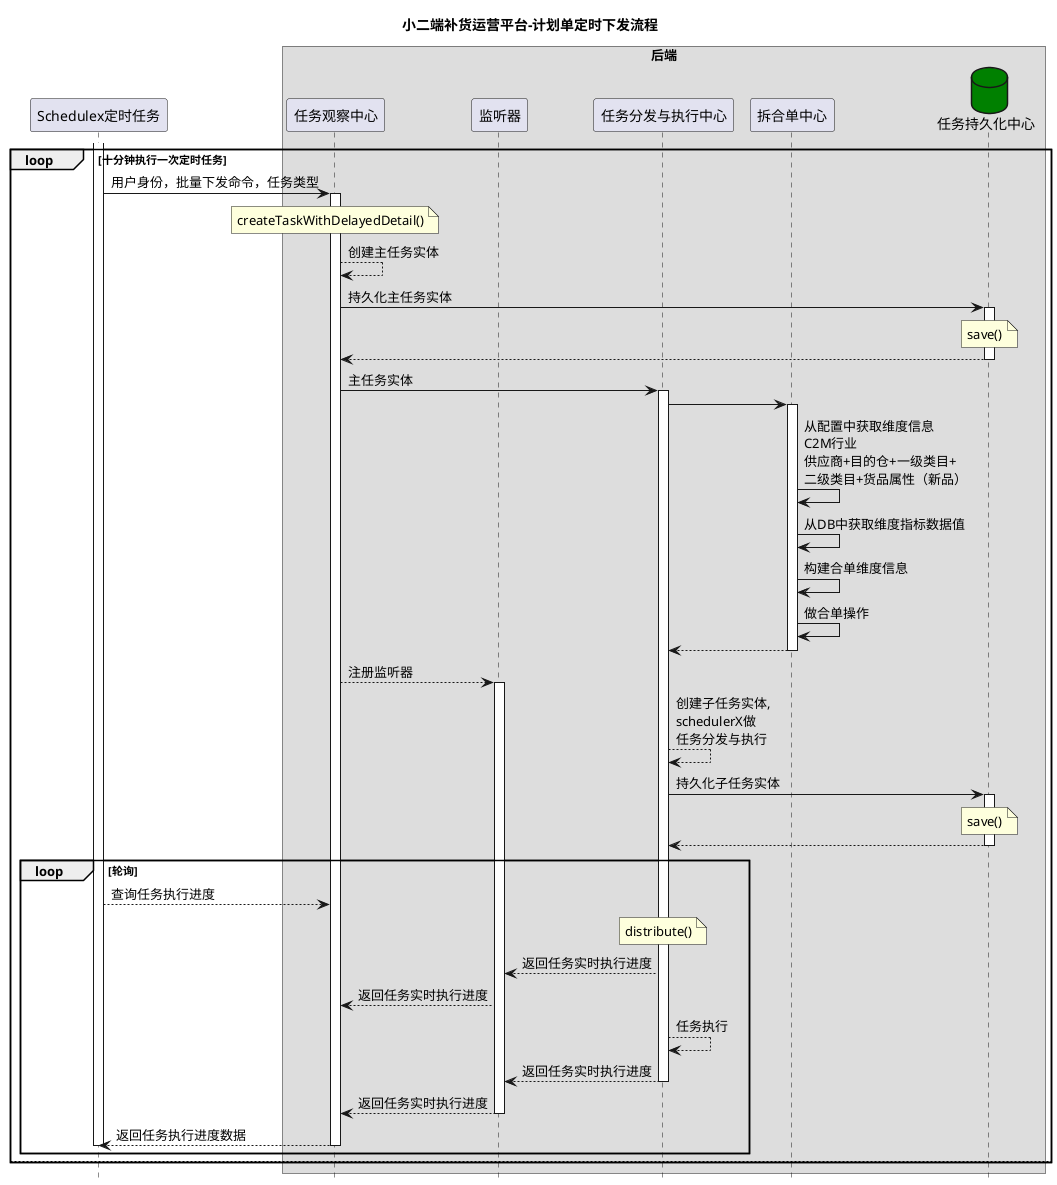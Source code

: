 @startuml
hide footbox
title 小二端补货运营平台-计划单定时下发流程
'actor 页面手动下发 as X


'X -> 任务观察中心: 用户身份，批量下发命令，任务类型

loop 十分钟执行一次定时任务
database 任务持久化中心 as R #green

activate Schedulex定时任务
Schedulex定时任务 -> 任务观察中心: 用户身份，批量下发命令，任务类型
note over 任务观察中心: createTaskWithDelayedDetail()
activate 任务观察中心
任务观察中心 --> 任务观察中心: 创建主任务实体
任务观察中心 -> R: 持久化主任务实体
note over R: save()
activate R
R --> 任务观察中心:
deactivate R
任务观察中心 -> 任务分发与执行中心: 主任务实体
activate 任务分发与执行中心
任务分发与执行中心 -> 拆合单中心:
activate 拆合单中心
拆合单中心 -> 拆合单中心: 从配置中获取维度信息 \nC2M行业 \n供应商+目的仓+一级类目+\n二级类目+货品属性（新品）
拆合单中心 -> 拆合单中心: 从DB中获取维度指标数据值
拆合单中心 -> 拆合单中心: 构建合单维度信息
拆合单中心 -> 拆合单中心: 做合单操作
拆合单中心 --> 任务分发与执行中心:
deactivate 拆合单中心




任务观察中心 --> 监听器: 注册监听器
activate 监听器
任务分发与执行中心 --> 任务分发与执行中心: 创建子任务实体,\nschedulerX做\n任务分发与执行
任务分发与执行中心 -> R: 持久化子任务实体
note over R: save()
activate R
R --> 任务分发与执行中心:
deactivate R

loop 轮询
Schedulex定时任务 --> 任务观察中心: 查询任务执行进度
note over 任务分发与执行中心: distribute()

任务分发与执行中心 --> 监听器:返回任务实时执行进度
监听器 --> 任务观察中心: 返回任务实时执行进度
任务分发与执行中心 --> 任务分发与执行中心: 任务执行
任务分发与执行中心 --> 监听器: 返回任务实时执行进度
deactivate 任务分发与执行中心
监听器 --> 任务观察中心: 返回任务实时执行进度
deactivate 监听器

任务观察中心 --> Schedulex定时任务: 返回任务执行进度数据
deactivate 任务观察中心
deactivate Schedulex定时任务
end
else
end

box "后端"
    participant 任务观察中心
    participant 监听器
    participant 任务分发与执行中心
    participant 拆合单中心
    database 任务持久化中心 as R #green
end box

@enduml

'BATCH_CLOSE_PLAN_ORDER
'BATCH_APPROVE_PLAN_ORDER
'BATCH_ISSUE_PLAN_ORDER
'BATCH_SUBMIT_PLAN_ORDER
'BATCH_REJECT_PLAN_ORDER
'五种状态转换

